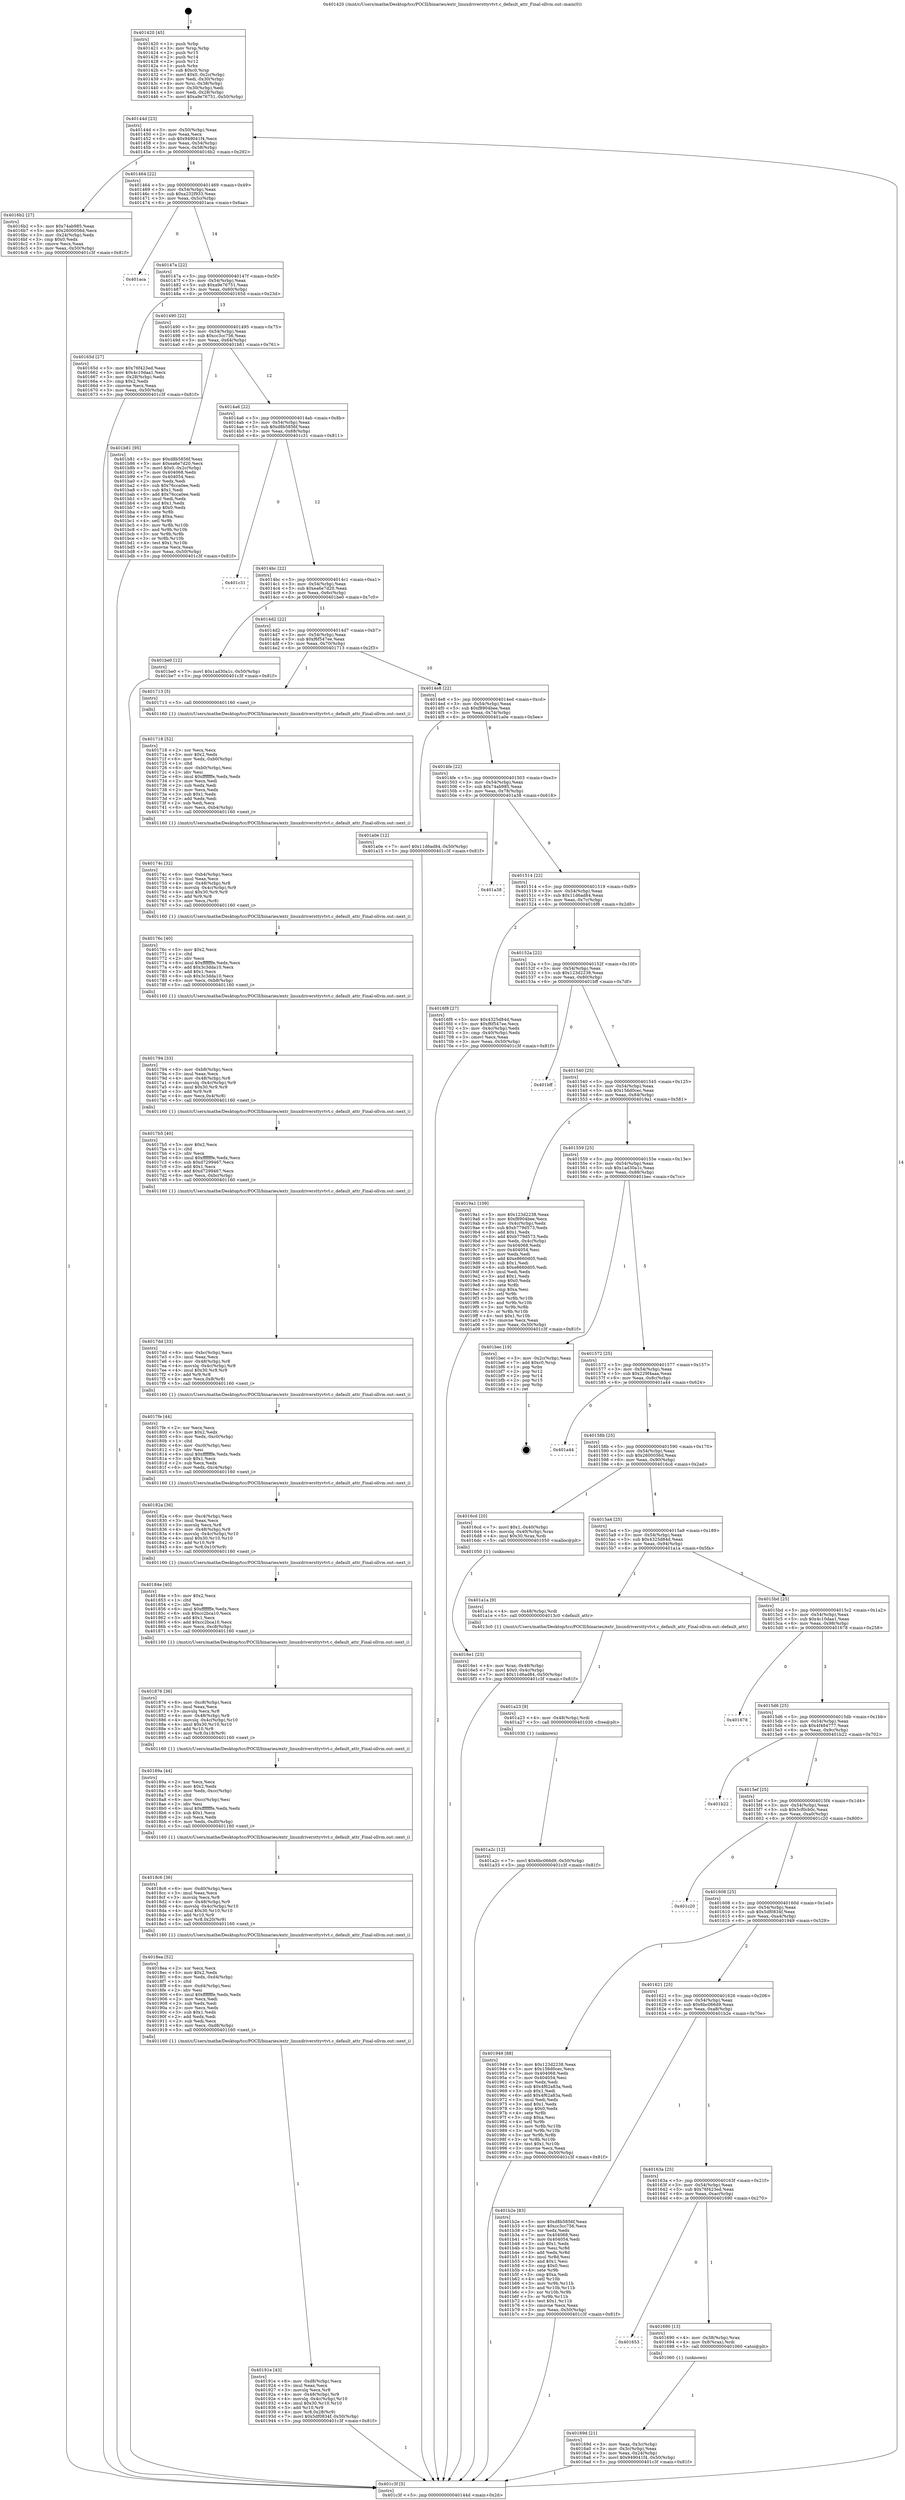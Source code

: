 digraph "0x401420" {
  label = "0x401420 (/mnt/c/Users/mathe/Desktop/tcc/POCII/binaries/extr_linuxdriversttyvtvt.c_default_attr_Final-ollvm.out::main(0))"
  labelloc = "t"
  node[shape=record]

  Entry [label="",width=0.3,height=0.3,shape=circle,fillcolor=black,style=filled]
  "0x40144d" [label="{
     0x40144d [23]\l
     | [instrs]\l
     &nbsp;&nbsp;0x40144d \<+3\>: mov -0x50(%rbp),%eax\l
     &nbsp;&nbsp;0x401450 \<+2\>: mov %eax,%ecx\l
     &nbsp;&nbsp;0x401452 \<+6\>: sub $0x949041f4,%ecx\l
     &nbsp;&nbsp;0x401458 \<+3\>: mov %eax,-0x54(%rbp)\l
     &nbsp;&nbsp;0x40145b \<+3\>: mov %ecx,-0x58(%rbp)\l
     &nbsp;&nbsp;0x40145e \<+6\>: je 00000000004016b2 \<main+0x292\>\l
  }"]
  "0x4016b2" [label="{
     0x4016b2 [27]\l
     | [instrs]\l
     &nbsp;&nbsp;0x4016b2 \<+5\>: mov $0x74ab985,%eax\l
     &nbsp;&nbsp;0x4016b7 \<+5\>: mov $0x2600056d,%ecx\l
     &nbsp;&nbsp;0x4016bc \<+3\>: mov -0x24(%rbp),%edx\l
     &nbsp;&nbsp;0x4016bf \<+3\>: cmp $0x0,%edx\l
     &nbsp;&nbsp;0x4016c2 \<+3\>: cmove %ecx,%eax\l
     &nbsp;&nbsp;0x4016c5 \<+3\>: mov %eax,-0x50(%rbp)\l
     &nbsp;&nbsp;0x4016c8 \<+5\>: jmp 0000000000401c3f \<main+0x81f\>\l
  }"]
  "0x401464" [label="{
     0x401464 [22]\l
     | [instrs]\l
     &nbsp;&nbsp;0x401464 \<+5\>: jmp 0000000000401469 \<main+0x49\>\l
     &nbsp;&nbsp;0x401469 \<+3\>: mov -0x54(%rbp),%eax\l
     &nbsp;&nbsp;0x40146c \<+5\>: sub $0xa232f933,%eax\l
     &nbsp;&nbsp;0x401471 \<+3\>: mov %eax,-0x5c(%rbp)\l
     &nbsp;&nbsp;0x401474 \<+6\>: je 0000000000401aca \<main+0x6aa\>\l
  }"]
  Exit [label="",width=0.3,height=0.3,shape=circle,fillcolor=black,style=filled,peripheries=2]
  "0x401aca" [label="{
     0x401aca\l
  }", style=dashed]
  "0x40147a" [label="{
     0x40147a [22]\l
     | [instrs]\l
     &nbsp;&nbsp;0x40147a \<+5\>: jmp 000000000040147f \<main+0x5f\>\l
     &nbsp;&nbsp;0x40147f \<+3\>: mov -0x54(%rbp),%eax\l
     &nbsp;&nbsp;0x401482 \<+5\>: sub $0xa9e76751,%eax\l
     &nbsp;&nbsp;0x401487 \<+3\>: mov %eax,-0x60(%rbp)\l
     &nbsp;&nbsp;0x40148a \<+6\>: je 000000000040165d \<main+0x23d\>\l
  }"]
  "0x401a2c" [label="{
     0x401a2c [12]\l
     | [instrs]\l
     &nbsp;&nbsp;0x401a2c \<+7\>: movl $0x6bc066d9,-0x50(%rbp)\l
     &nbsp;&nbsp;0x401a33 \<+5\>: jmp 0000000000401c3f \<main+0x81f\>\l
  }"]
  "0x40165d" [label="{
     0x40165d [27]\l
     | [instrs]\l
     &nbsp;&nbsp;0x40165d \<+5\>: mov $0x76f423ed,%eax\l
     &nbsp;&nbsp;0x401662 \<+5\>: mov $0x4c10daa1,%ecx\l
     &nbsp;&nbsp;0x401667 \<+3\>: mov -0x28(%rbp),%edx\l
     &nbsp;&nbsp;0x40166a \<+3\>: cmp $0x2,%edx\l
     &nbsp;&nbsp;0x40166d \<+3\>: cmovne %ecx,%eax\l
     &nbsp;&nbsp;0x401670 \<+3\>: mov %eax,-0x50(%rbp)\l
     &nbsp;&nbsp;0x401673 \<+5\>: jmp 0000000000401c3f \<main+0x81f\>\l
  }"]
  "0x401490" [label="{
     0x401490 [22]\l
     | [instrs]\l
     &nbsp;&nbsp;0x401490 \<+5\>: jmp 0000000000401495 \<main+0x75\>\l
     &nbsp;&nbsp;0x401495 \<+3\>: mov -0x54(%rbp),%eax\l
     &nbsp;&nbsp;0x401498 \<+5\>: sub $0xcc3cc756,%eax\l
     &nbsp;&nbsp;0x40149d \<+3\>: mov %eax,-0x64(%rbp)\l
     &nbsp;&nbsp;0x4014a0 \<+6\>: je 0000000000401b81 \<main+0x761\>\l
  }"]
  "0x401c3f" [label="{
     0x401c3f [5]\l
     | [instrs]\l
     &nbsp;&nbsp;0x401c3f \<+5\>: jmp 000000000040144d \<main+0x2d\>\l
  }"]
  "0x401420" [label="{
     0x401420 [45]\l
     | [instrs]\l
     &nbsp;&nbsp;0x401420 \<+1\>: push %rbp\l
     &nbsp;&nbsp;0x401421 \<+3\>: mov %rsp,%rbp\l
     &nbsp;&nbsp;0x401424 \<+2\>: push %r15\l
     &nbsp;&nbsp;0x401426 \<+2\>: push %r14\l
     &nbsp;&nbsp;0x401428 \<+2\>: push %r12\l
     &nbsp;&nbsp;0x40142a \<+1\>: push %rbx\l
     &nbsp;&nbsp;0x40142b \<+7\>: sub $0xc0,%rsp\l
     &nbsp;&nbsp;0x401432 \<+7\>: movl $0x0,-0x2c(%rbp)\l
     &nbsp;&nbsp;0x401439 \<+3\>: mov %edi,-0x30(%rbp)\l
     &nbsp;&nbsp;0x40143c \<+4\>: mov %rsi,-0x38(%rbp)\l
     &nbsp;&nbsp;0x401440 \<+3\>: mov -0x30(%rbp),%edi\l
     &nbsp;&nbsp;0x401443 \<+3\>: mov %edi,-0x28(%rbp)\l
     &nbsp;&nbsp;0x401446 \<+7\>: movl $0xa9e76751,-0x50(%rbp)\l
  }"]
  "0x401a23" [label="{
     0x401a23 [9]\l
     | [instrs]\l
     &nbsp;&nbsp;0x401a23 \<+4\>: mov -0x48(%rbp),%rdi\l
     &nbsp;&nbsp;0x401a27 \<+5\>: call 0000000000401030 \<free@plt\>\l
     | [calls]\l
     &nbsp;&nbsp;0x401030 \{1\} (unknown)\l
  }"]
  "0x401b81" [label="{
     0x401b81 [95]\l
     | [instrs]\l
     &nbsp;&nbsp;0x401b81 \<+5\>: mov $0xd8b5856f,%eax\l
     &nbsp;&nbsp;0x401b86 \<+5\>: mov $0xea6e7d20,%ecx\l
     &nbsp;&nbsp;0x401b8b \<+7\>: movl $0x0,-0x2c(%rbp)\l
     &nbsp;&nbsp;0x401b92 \<+7\>: mov 0x404068,%edx\l
     &nbsp;&nbsp;0x401b99 \<+7\>: mov 0x404054,%esi\l
     &nbsp;&nbsp;0x401ba0 \<+2\>: mov %edx,%edi\l
     &nbsp;&nbsp;0x401ba2 \<+6\>: sub $0x76cca0ee,%edi\l
     &nbsp;&nbsp;0x401ba8 \<+3\>: sub $0x1,%edi\l
     &nbsp;&nbsp;0x401bab \<+6\>: add $0x76cca0ee,%edi\l
     &nbsp;&nbsp;0x401bb1 \<+3\>: imul %edi,%edx\l
     &nbsp;&nbsp;0x401bb4 \<+3\>: and $0x1,%edx\l
     &nbsp;&nbsp;0x401bb7 \<+3\>: cmp $0x0,%edx\l
     &nbsp;&nbsp;0x401bba \<+4\>: sete %r8b\l
     &nbsp;&nbsp;0x401bbe \<+3\>: cmp $0xa,%esi\l
     &nbsp;&nbsp;0x401bc1 \<+4\>: setl %r9b\l
     &nbsp;&nbsp;0x401bc5 \<+3\>: mov %r8b,%r10b\l
     &nbsp;&nbsp;0x401bc8 \<+3\>: and %r9b,%r10b\l
     &nbsp;&nbsp;0x401bcb \<+3\>: xor %r9b,%r8b\l
     &nbsp;&nbsp;0x401bce \<+3\>: or %r8b,%r10b\l
     &nbsp;&nbsp;0x401bd1 \<+4\>: test $0x1,%r10b\l
     &nbsp;&nbsp;0x401bd5 \<+3\>: cmovne %ecx,%eax\l
     &nbsp;&nbsp;0x401bd8 \<+3\>: mov %eax,-0x50(%rbp)\l
     &nbsp;&nbsp;0x401bdb \<+5\>: jmp 0000000000401c3f \<main+0x81f\>\l
  }"]
  "0x4014a6" [label="{
     0x4014a6 [22]\l
     | [instrs]\l
     &nbsp;&nbsp;0x4014a6 \<+5\>: jmp 00000000004014ab \<main+0x8b\>\l
     &nbsp;&nbsp;0x4014ab \<+3\>: mov -0x54(%rbp),%eax\l
     &nbsp;&nbsp;0x4014ae \<+5\>: sub $0xd8b5856f,%eax\l
     &nbsp;&nbsp;0x4014b3 \<+3\>: mov %eax,-0x68(%rbp)\l
     &nbsp;&nbsp;0x4014b6 \<+6\>: je 0000000000401c31 \<main+0x811\>\l
  }"]
  "0x40191e" [label="{
     0x40191e [43]\l
     | [instrs]\l
     &nbsp;&nbsp;0x40191e \<+6\>: mov -0xd8(%rbp),%ecx\l
     &nbsp;&nbsp;0x401924 \<+3\>: imul %eax,%ecx\l
     &nbsp;&nbsp;0x401927 \<+3\>: movslq %ecx,%r8\l
     &nbsp;&nbsp;0x40192a \<+4\>: mov -0x48(%rbp),%r9\l
     &nbsp;&nbsp;0x40192e \<+4\>: movslq -0x4c(%rbp),%r10\l
     &nbsp;&nbsp;0x401932 \<+4\>: imul $0x30,%r10,%r10\l
     &nbsp;&nbsp;0x401936 \<+3\>: add %r10,%r9\l
     &nbsp;&nbsp;0x401939 \<+4\>: mov %r8,0x28(%r9)\l
     &nbsp;&nbsp;0x40193d \<+7\>: movl $0x5df0834f,-0x50(%rbp)\l
     &nbsp;&nbsp;0x401944 \<+5\>: jmp 0000000000401c3f \<main+0x81f\>\l
  }"]
  "0x401c31" [label="{
     0x401c31\l
  }", style=dashed]
  "0x4014bc" [label="{
     0x4014bc [22]\l
     | [instrs]\l
     &nbsp;&nbsp;0x4014bc \<+5\>: jmp 00000000004014c1 \<main+0xa1\>\l
     &nbsp;&nbsp;0x4014c1 \<+3\>: mov -0x54(%rbp),%eax\l
     &nbsp;&nbsp;0x4014c4 \<+5\>: sub $0xea6e7d20,%eax\l
     &nbsp;&nbsp;0x4014c9 \<+3\>: mov %eax,-0x6c(%rbp)\l
     &nbsp;&nbsp;0x4014cc \<+6\>: je 0000000000401be0 \<main+0x7c0\>\l
  }"]
  "0x4018ea" [label="{
     0x4018ea [52]\l
     | [instrs]\l
     &nbsp;&nbsp;0x4018ea \<+2\>: xor %ecx,%ecx\l
     &nbsp;&nbsp;0x4018ec \<+5\>: mov $0x2,%edx\l
     &nbsp;&nbsp;0x4018f1 \<+6\>: mov %edx,-0xd4(%rbp)\l
     &nbsp;&nbsp;0x4018f7 \<+1\>: cltd\l
     &nbsp;&nbsp;0x4018f8 \<+6\>: mov -0xd4(%rbp),%esi\l
     &nbsp;&nbsp;0x4018fe \<+2\>: idiv %esi\l
     &nbsp;&nbsp;0x401900 \<+6\>: imul $0xfffffffe,%edx,%edx\l
     &nbsp;&nbsp;0x401906 \<+2\>: mov %ecx,%edi\l
     &nbsp;&nbsp;0x401908 \<+2\>: sub %edx,%edi\l
     &nbsp;&nbsp;0x40190a \<+2\>: mov %ecx,%edx\l
     &nbsp;&nbsp;0x40190c \<+3\>: sub $0x1,%edx\l
     &nbsp;&nbsp;0x40190f \<+2\>: add %edx,%edi\l
     &nbsp;&nbsp;0x401911 \<+2\>: sub %edi,%ecx\l
     &nbsp;&nbsp;0x401913 \<+6\>: mov %ecx,-0xd8(%rbp)\l
     &nbsp;&nbsp;0x401919 \<+5\>: call 0000000000401160 \<next_i\>\l
     | [calls]\l
     &nbsp;&nbsp;0x401160 \{1\} (/mnt/c/Users/mathe/Desktop/tcc/POCII/binaries/extr_linuxdriversttyvtvt.c_default_attr_Final-ollvm.out::next_i)\l
  }"]
  "0x401be0" [label="{
     0x401be0 [12]\l
     | [instrs]\l
     &nbsp;&nbsp;0x401be0 \<+7\>: movl $0x1ad30a1c,-0x50(%rbp)\l
     &nbsp;&nbsp;0x401be7 \<+5\>: jmp 0000000000401c3f \<main+0x81f\>\l
  }"]
  "0x4014d2" [label="{
     0x4014d2 [22]\l
     | [instrs]\l
     &nbsp;&nbsp;0x4014d2 \<+5\>: jmp 00000000004014d7 \<main+0xb7\>\l
     &nbsp;&nbsp;0x4014d7 \<+3\>: mov -0x54(%rbp),%eax\l
     &nbsp;&nbsp;0x4014da \<+5\>: sub $0xf6f547ee,%eax\l
     &nbsp;&nbsp;0x4014df \<+3\>: mov %eax,-0x70(%rbp)\l
     &nbsp;&nbsp;0x4014e2 \<+6\>: je 0000000000401713 \<main+0x2f3\>\l
  }"]
  "0x4018c6" [label="{
     0x4018c6 [36]\l
     | [instrs]\l
     &nbsp;&nbsp;0x4018c6 \<+6\>: mov -0xd0(%rbp),%ecx\l
     &nbsp;&nbsp;0x4018cc \<+3\>: imul %eax,%ecx\l
     &nbsp;&nbsp;0x4018cf \<+3\>: movslq %ecx,%r8\l
     &nbsp;&nbsp;0x4018d2 \<+4\>: mov -0x48(%rbp),%r9\l
     &nbsp;&nbsp;0x4018d6 \<+4\>: movslq -0x4c(%rbp),%r10\l
     &nbsp;&nbsp;0x4018da \<+4\>: imul $0x30,%r10,%r10\l
     &nbsp;&nbsp;0x4018de \<+3\>: add %r10,%r9\l
     &nbsp;&nbsp;0x4018e1 \<+4\>: mov %r8,0x20(%r9)\l
     &nbsp;&nbsp;0x4018e5 \<+5\>: call 0000000000401160 \<next_i\>\l
     | [calls]\l
     &nbsp;&nbsp;0x401160 \{1\} (/mnt/c/Users/mathe/Desktop/tcc/POCII/binaries/extr_linuxdriversttyvtvt.c_default_attr_Final-ollvm.out::next_i)\l
  }"]
  "0x401713" [label="{
     0x401713 [5]\l
     | [instrs]\l
     &nbsp;&nbsp;0x401713 \<+5\>: call 0000000000401160 \<next_i\>\l
     | [calls]\l
     &nbsp;&nbsp;0x401160 \{1\} (/mnt/c/Users/mathe/Desktop/tcc/POCII/binaries/extr_linuxdriversttyvtvt.c_default_attr_Final-ollvm.out::next_i)\l
  }"]
  "0x4014e8" [label="{
     0x4014e8 [22]\l
     | [instrs]\l
     &nbsp;&nbsp;0x4014e8 \<+5\>: jmp 00000000004014ed \<main+0xcd\>\l
     &nbsp;&nbsp;0x4014ed \<+3\>: mov -0x54(%rbp),%eax\l
     &nbsp;&nbsp;0x4014f0 \<+5\>: sub $0xf8904bee,%eax\l
     &nbsp;&nbsp;0x4014f5 \<+3\>: mov %eax,-0x74(%rbp)\l
     &nbsp;&nbsp;0x4014f8 \<+6\>: je 0000000000401a0e \<main+0x5ee\>\l
  }"]
  "0x40189a" [label="{
     0x40189a [44]\l
     | [instrs]\l
     &nbsp;&nbsp;0x40189a \<+2\>: xor %ecx,%ecx\l
     &nbsp;&nbsp;0x40189c \<+5\>: mov $0x2,%edx\l
     &nbsp;&nbsp;0x4018a1 \<+6\>: mov %edx,-0xcc(%rbp)\l
     &nbsp;&nbsp;0x4018a7 \<+1\>: cltd\l
     &nbsp;&nbsp;0x4018a8 \<+6\>: mov -0xcc(%rbp),%esi\l
     &nbsp;&nbsp;0x4018ae \<+2\>: idiv %esi\l
     &nbsp;&nbsp;0x4018b0 \<+6\>: imul $0xfffffffe,%edx,%edx\l
     &nbsp;&nbsp;0x4018b6 \<+3\>: sub $0x1,%ecx\l
     &nbsp;&nbsp;0x4018b9 \<+2\>: sub %ecx,%edx\l
     &nbsp;&nbsp;0x4018bb \<+6\>: mov %edx,-0xd0(%rbp)\l
     &nbsp;&nbsp;0x4018c1 \<+5\>: call 0000000000401160 \<next_i\>\l
     | [calls]\l
     &nbsp;&nbsp;0x401160 \{1\} (/mnt/c/Users/mathe/Desktop/tcc/POCII/binaries/extr_linuxdriversttyvtvt.c_default_attr_Final-ollvm.out::next_i)\l
  }"]
  "0x401a0e" [label="{
     0x401a0e [12]\l
     | [instrs]\l
     &nbsp;&nbsp;0x401a0e \<+7\>: movl $0x11d6ad84,-0x50(%rbp)\l
     &nbsp;&nbsp;0x401a15 \<+5\>: jmp 0000000000401c3f \<main+0x81f\>\l
  }"]
  "0x4014fe" [label="{
     0x4014fe [22]\l
     | [instrs]\l
     &nbsp;&nbsp;0x4014fe \<+5\>: jmp 0000000000401503 \<main+0xe3\>\l
     &nbsp;&nbsp;0x401503 \<+3\>: mov -0x54(%rbp),%eax\l
     &nbsp;&nbsp;0x401506 \<+5\>: sub $0x74ab985,%eax\l
     &nbsp;&nbsp;0x40150b \<+3\>: mov %eax,-0x78(%rbp)\l
     &nbsp;&nbsp;0x40150e \<+6\>: je 0000000000401a38 \<main+0x618\>\l
  }"]
  "0x401876" [label="{
     0x401876 [36]\l
     | [instrs]\l
     &nbsp;&nbsp;0x401876 \<+6\>: mov -0xc8(%rbp),%ecx\l
     &nbsp;&nbsp;0x40187c \<+3\>: imul %eax,%ecx\l
     &nbsp;&nbsp;0x40187f \<+3\>: movslq %ecx,%r8\l
     &nbsp;&nbsp;0x401882 \<+4\>: mov -0x48(%rbp),%r9\l
     &nbsp;&nbsp;0x401886 \<+4\>: movslq -0x4c(%rbp),%r10\l
     &nbsp;&nbsp;0x40188a \<+4\>: imul $0x30,%r10,%r10\l
     &nbsp;&nbsp;0x40188e \<+3\>: add %r10,%r9\l
     &nbsp;&nbsp;0x401891 \<+4\>: mov %r8,0x18(%r9)\l
     &nbsp;&nbsp;0x401895 \<+5\>: call 0000000000401160 \<next_i\>\l
     | [calls]\l
     &nbsp;&nbsp;0x401160 \{1\} (/mnt/c/Users/mathe/Desktop/tcc/POCII/binaries/extr_linuxdriversttyvtvt.c_default_attr_Final-ollvm.out::next_i)\l
  }"]
  "0x401a38" [label="{
     0x401a38\l
  }", style=dashed]
  "0x401514" [label="{
     0x401514 [22]\l
     | [instrs]\l
     &nbsp;&nbsp;0x401514 \<+5\>: jmp 0000000000401519 \<main+0xf9\>\l
     &nbsp;&nbsp;0x401519 \<+3\>: mov -0x54(%rbp),%eax\l
     &nbsp;&nbsp;0x40151c \<+5\>: sub $0x11d6ad84,%eax\l
     &nbsp;&nbsp;0x401521 \<+3\>: mov %eax,-0x7c(%rbp)\l
     &nbsp;&nbsp;0x401524 \<+6\>: je 00000000004016f8 \<main+0x2d8\>\l
  }"]
  "0x40184e" [label="{
     0x40184e [40]\l
     | [instrs]\l
     &nbsp;&nbsp;0x40184e \<+5\>: mov $0x2,%ecx\l
     &nbsp;&nbsp;0x401853 \<+1\>: cltd\l
     &nbsp;&nbsp;0x401854 \<+2\>: idiv %ecx\l
     &nbsp;&nbsp;0x401856 \<+6\>: imul $0xfffffffe,%edx,%ecx\l
     &nbsp;&nbsp;0x40185c \<+6\>: sub $0xcc2bca10,%ecx\l
     &nbsp;&nbsp;0x401862 \<+3\>: add $0x1,%ecx\l
     &nbsp;&nbsp;0x401865 \<+6\>: add $0xcc2bca10,%ecx\l
     &nbsp;&nbsp;0x40186b \<+6\>: mov %ecx,-0xc8(%rbp)\l
     &nbsp;&nbsp;0x401871 \<+5\>: call 0000000000401160 \<next_i\>\l
     | [calls]\l
     &nbsp;&nbsp;0x401160 \{1\} (/mnt/c/Users/mathe/Desktop/tcc/POCII/binaries/extr_linuxdriversttyvtvt.c_default_attr_Final-ollvm.out::next_i)\l
  }"]
  "0x4016f8" [label="{
     0x4016f8 [27]\l
     | [instrs]\l
     &nbsp;&nbsp;0x4016f8 \<+5\>: mov $0x4325d84d,%eax\l
     &nbsp;&nbsp;0x4016fd \<+5\>: mov $0xf6f547ee,%ecx\l
     &nbsp;&nbsp;0x401702 \<+3\>: mov -0x4c(%rbp),%edx\l
     &nbsp;&nbsp;0x401705 \<+3\>: cmp -0x40(%rbp),%edx\l
     &nbsp;&nbsp;0x401708 \<+3\>: cmovl %ecx,%eax\l
     &nbsp;&nbsp;0x40170b \<+3\>: mov %eax,-0x50(%rbp)\l
     &nbsp;&nbsp;0x40170e \<+5\>: jmp 0000000000401c3f \<main+0x81f\>\l
  }"]
  "0x40152a" [label="{
     0x40152a [22]\l
     | [instrs]\l
     &nbsp;&nbsp;0x40152a \<+5\>: jmp 000000000040152f \<main+0x10f\>\l
     &nbsp;&nbsp;0x40152f \<+3\>: mov -0x54(%rbp),%eax\l
     &nbsp;&nbsp;0x401532 \<+5\>: sub $0x123d2238,%eax\l
     &nbsp;&nbsp;0x401537 \<+3\>: mov %eax,-0x80(%rbp)\l
     &nbsp;&nbsp;0x40153a \<+6\>: je 0000000000401bff \<main+0x7df\>\l
  }"]
  "0x40182a" [label="{
     0x40182a [36]\l
     | [instrs]\l
     &nbsp;&nbsp;0x40182a \<+6\>: mov -0xc4(%rbp),%ecx\l
     &nbsp;&nbsp;0x401830 \<+3\>: imul %eax,%ecx\l
     &nbsp;&nbsp;0x401833 \<+3\>: movslq %ecx,%r8\l
     &nbsp;&nbsp;0x401836 \<+4\>: mov -0x48(%rbp),%r9\l
     &nbsp;&nbsp;0x40183a \<+4\>: movslq -0x4c(%rbp),%r10\l
     &nbsp;&nbsp;0x40183e \<+4\>: imul $0x30,%r10,%r10\l
     &nbsp;&nbsp;0x401842 \<+3\>: add %r10,%r9\l
     &nbsp;&nbsp;0x401845 \<+4\>: mov %r8,0x10(%r9)\l
     &nbsp;&nbsp;0x401849 \<+5\>: call 0000000000401160 \<next_i\>\l
     | [calls]\l
     &nbsp;&nbsp;0x401160 \{1\} (/mnt/c/Users/mathe/Desktop/tcc/POCII/binaries/extr_linuxdriversttyvtvt.c_default_attr_Final-ollvm.out::next_i)\l
  }"]
  "0x401bff" [label="{
     0x401bff\l
  }", style=dashed]
  "0x401540" [label="{
     0x401540 [25]\l
     | [instrs]\l
     &nbsp;&nbsp;0x401540 \<+5\>: jmp 0000000000401545 \<main+0x125\>\l
     &nbsp;&nbsp;0x401545 \<+3\>: mov -0x54(%rbp),%eax\l
     &nbsp;&nbsp;0x401548 \<+5\>: sub $0x156d0cec,%eax\l
     &nbsp;&nbsp;0x40154d \<+6\>: mov %eax,-0x84(%rbp)\l
     &nbsp;&nbsp;0x401553 \<+6\>: je 00000000004019a1 \<main+0x581\>\l
  }"]
  "0x4017fe" [label="{
     0x4017fe [44]\l
     | [instrs]\l
     &nbsp;&nbsp;0x4017fe \<+2\>: xor %ecx,%ecx\l
     &nbsp;&nbsp;0x401800 \<+5\>: mov $0x2,%edx\l
     &nbsp;&nbsp;0x401805 \<+6\>: mov %edx,-0xc0(%rbp)\l
     &nbsp;&nbsp;0x40180b \<+1\>: cltd\l
     &nbsp;&nbsp;0x40180c \<+6\>: mov -0xc0(%rbp),%esi\l
     &nbsp;&nbsp;0x401812 \<+2\>: idiv %esi\l
     &nbsp;&nbsp;0x401814 \<+6\>: imul $0xfffffffe,%edx,%edx\l
     &nbsp;&nbsp;0x40181a \<+3\>: sub $0x1,%ecx\l
     &nbsp;&nbsp;0x40181d \<+2\>: sub %ecx,%edx\l
     &nbsp;&nbsp;0x40181f \<+6\>: mov %edx,-0xc4(%rbp)\l
     &nbsp;&nbsp;0x401825 \<+5\>: call 0000000000401160 \<next_i\>\l
     | [calls]\l
     &nbsp;&nbsp;0x401160 \{1\} (/mnt/c/Users/mathe/Desktop/tcc/POCII/binaries/extr_linuxdriversttyvtvt.c_default_attr_Final-ollvm.out::next_i)\l
  }"]
  "0x4019a1" [label="{
     0x4019a1 [109]\l
     | [instrs]\l
     &nbsp;&nbsp;0x4019a1 \<+5\>: mov $0x123d2238,%eax\l
     &nbsp;&nbsp;0x4019a6 \<+5\>: mov $0xf8904bee,%ecx\l
     &nbsp;&nbsp;0x4019ab \<+3\>: mov -0x4c(%rbp),%edx\l
     &nbsp;&nbsp;0x4019ae \<+6\>: sub $0xb779d573,%edx\l
     &nbsp;&nbsp;0x4019b4 \<+3\>: add $0x1,%edx\l
     &nbsp;&nbsp;0x4019b7 \<+6\>: add $0xb779d573,%edx\l
     &nbsp;&nbsp;0x4019bd \<+3\>: mov %edx,-0x4c(%rbp)\l
     &nbsp;&nbsp;0x4019c0 \<+7\>: mov 0x404068,%edx\l
     &nbsp;&nbsp;0x4019c7 \<+7\>: mov 0x404054,%esi\l
     &nbsp;&nbsp;0x4019ce \<+2\>: mov %edx,%edi\l
     &nbsp;&nbsp;0x4019d0 \<+6\>: add $0xe8660d05,%edi\l
     &nbsp;&nbsp;0x4019d6 \<+3\>: sub $0x1,%edi\l
     &nbsp;&nbsp;0x4019d9 \<+6\>: sub $0xe8660d05,%edi\l
     &nbsp;&nbsp;0x4019df \<+3\>: imul %edi,%edx\l
     &nbsp;&nbsp;0x4019e2 \<+3\>: and $0x1,%edx\l
     &nbsp;&nbsp;0x4019e5 \<+3\>: cmp $0x0,%edx\l
     &nbsp;&nbsp;0x4019e8 \<+4\>: sete %r8b\l
     &nbsp;&nbsp;0x4019ec \<+3\>: cmp $0xa,%esi\l
     &nbsp;&nbsp;0x4019ef \<+4\>: setl %r9b\l
     &nbsp;&nbsp;0x4019f3 \<+3\>: mov %r8b,%r10b\l
     &nbsp;&nbsp;0x4019f6 \<+3\>: and %r9b,%r10b\l
     &nbsp;&nbsp;0x4019f9 \<+3\>: xor %r9b,%r8b\l
     &nbsp;&nbsp;0x4019fc \<+3\>: or %r8b,%r10b\l
     &nbsp;&nbsp;0x4019ff \<+4\>: test $0x1,%r10b\l
     &nbsp;&nbsp;0x401a03 \<+3\>: cmovne %ecx,%eax\l
     &nbsp;&nbsp;0x401a06 \<+3\>: mov %eax,-0x50(%rbp)\l
     &nbsp;&nbsp;0x401a09 \<+5\>: jmp 0000000000401c3f \<main+0x81f\>\l
  }"]
  "0x401559" [label="{
     0x401559 [25]\l
     | [instrs]\l
     &nbsp;&nbsp;0x401559 \<+5\>: jmp 000000000040155e \<main+0x13e\>\l
     &nbsp;&nbsp;0x40155e \<+3\>: mov -0x54(%rbp),%eax\l
     &nbsp;&nbsp;0x401561 \<+5\>: sub $0x1ad30a1c,%eax\l
     &nbsp;&nbsp;0x401566 \<+6\>: mov %eax,-0x88(%rbp)\l
     &nbsp;&nbsp;0x40156c \<+6\>: je 0000000000401bec \<main+0x7cc\>\l
  }"]
  "0x4017dd" [label="{
     0x4017dd [33]\l
     | [instrs]\l
     &nbsp;&nbsp;0x4017dd \<+6\>: mov -0xbc(%rbp),%ecx\l
     &nbsp;&nbsp;0x4017e3 \<+3\>: imul %eax,%ecx\l
     &nbsp;&nbsp;0x4017e6 \<+4\>: mov -0x48(%rbp),%r8\l
     &nbsp;&nbsp;0x4017ea \<+4\>: movslq -0x4c(%rbp),%r9\l
     &nbsp;&nbsp;0x4017ee \<+4\>: imul $0x30,%r9,%r9\l
     &nbsp;&nbsp;0x4017f2 \<+3\>: add %r9,%r8\l
     &nbsp;&nbsp;0x4017f5 \<+4\>: mov %ecx,0x8(%r8)\l
     &nbsp;&nbsp;0x4017f9 \<+5\>: call 0000000000401160 \<next_i\>\l
     | [calls]\l
     &nbsp;&nbsp;0x401160 \{1\} (/mnt/c/Users/mathe/Desktop/tcc/POCII/binaries/extr_linuxdriversttyvtvt.c_default_attr_Final-ollvm.out::next_i)\l
  }"]
  "0x401bec" [label="{
     0x401bec [19]\l
     | [instrs]\l
     &nbsp;&nbsp;0x401bec \<+3\>: mov -0x2c(%rbp),%eax\l
     &nbsp;&nbsp;0x401bef \<+7\>: add $0xc0,%rsp\l
     &nbsp;&nbsp;0x401bf6 \<+1\>: pop %rbx\l
     &nbsp;&nbsp;0x401bf7 \<+2\>: pop %r12\l
     &nbsp;&nbsp;0x401bf9 \<+2\>: pop %r14\l
     &nbsp;&nbsp;0x401bfb \<+2\>: pop %r15\l
     &nbsp;&nbsp;0x401bfd \<+1\>: pop %rbp\l
     &nbsp;&nbsp;0x401bfe \<+1\>: ret\l
  }"]
  "0x401572" [label="{
     0x401572 [25]\l
     | [instrs]\l
     &nbsp;&nbsp;0x401572 \<+5\>: jmp 0000000000401577 \<main+0x157\>\l
     &nbsp;&nbsp;0x401577 \<+3\>: mov -0x54(%rbp),%eax\l
     &nbsp;&nbsp;0x40157a \<+5\>: sub $0x229f4aaa,%eax\l
     &nbsp;&nbsp;0x40157f \<+6\>: mov %eax,-0x8c(%rbp)\l
     &nbsp;&nbsp;0x401585 \<+6\>: je 0000000000401a44 \<main+0x624\>\l
  }"]
  "0x4017b5" [label="{
     0x4017b5 [40]\l
     | [instrs]\l
     &nbsp;&nbsp;0x4017b5 \<+5\>: mov $0x2,%ecx\l
     &nbsp;&nbsp;0x4017ba \<+1\>: cltd\l
     &nbsp;&nbsp;0x4017bb \<+2\>: idiv %ecx\l
     &nbsp;&nbsp;0x4017bd \<+6\>: imul $0xfffffffe,%edx,%ecx\l
     &nbsp;&nbsp;0x4017c3 \<+6\>: sub $0xd7299467,%ecx\l
     &nbsp;&nbsp;0x4017c9 \<+3\>: add $0x1,%ecx\l
     &nbsp;&nbsp;0x4017cc \<+6\>: add $0xd7299467,%ecx\l
     &nbsp;&nbsp;0x4017d2 \<+6\>: mov %ecx,-0xbc(%rbp)\l
     &nbsp;&nbsp;0x4017d8 \<+5\>: call 0000000000401160 \<next_i\>\l
     | [calls]\l
     &nbsp;&nbsp;0x401160 \{1\} (/mnt/c/Users/mathe/Desktop/tcc/POCII/binaries/extr_linuxdriversttyvtvt.c_default_attr_Final-ollvm.out::next_i)\l
  }"]
  "0x401a44" [label="{
     0x401a44\l
  }", style=dashed]
  "0x40158b" [label="{
     0x40158b [25]\l
     | [instrs]\l
     &nbsp;&nbsp;0x40158b \<+5\>: jmp 0000000000401590 \<main+0x170\>\l
     &nbsp;&nbsp;0x401590 \<+3\>: mov -0x54(%rbp),%eax\l
     &nbsp;&nbsp;0x401593 \<+5\>: sub $0x2600056d,%eax\l
     &nbsp;&nbsp;0x401598 \<+6\>: mov %eax,-0x90(%rbp)\l
     &nbsp;&nbsp;0x40159e \<+6\>: je 00000000004016cd \<main+0x2ad\>\l
  }"]
  "0x401794" [label="{
     0x401794 [33]\l
     | [instrs]\l
     &nbsp;&nbsp;0x401794 \<+6\>: mov -0xb8(%rbp),%ecx\l
     &nbsp;&nbsp;0x40179a \<+3\>: imul %eax,%ecx\l
     &nbsp;&nbsp;0x40179d \<+4\>: mov -0x48(%rbp),%r8\l
     &nbsp;&nbsp;0x4017a1 \<+4\>: movslq -0x4c(%rbp),%r9\l
     &nbsp;&nbsp;0x4017a5 \<+4\>: imul $0x30,%r9,%r9\l
     &nbsp;&nbsp;0x4017a9 \<+3\>: add %r9,%r8\l
     &nbsp;&nbsp;0x4017ac \<+4\>: mov %ecx,0x4(%r8)\l
     &nbsp;&nbsp;0x4017b0 \<+5\>: call 0000000000401160 \<next_i\>\l
     | [calls]\l
     &nbsp;&nbsp;0x401160 \{1\} (/mnt/c/Users/mathe/Desktop/tcc/POCII/binaries/extr_linuxdriversttyvtvt.c_default_attr_Final-ollvm.out::next_i)\l
  }"]
  "0x4016cd" [label="{
     0x4016cd [20]\l
     | [instrs]\l
     &nbsp;&nbsp;0x4016cd \<+7\>: movl $0x1,-0x40(%rbp)\l
     &nbsp;&nbsp;0x4016d4 \<+4\>: movslq -0x40(%rbp),%rax\l
     &nbsp;&nbsp;0x4016d8 \<+4\>: imul $0x30,%rax,%rdi\l
     &nbsp;&nbsp;0x4016dc \<+5\>: call 0000000000401050 \<malloc@plt\>\l
     | [calls]\l
     &nbsp;&nbsp;0x401050 \{1\} (unknown)\l
  }"]
  "0x4015a4" [label="{
     0x4015a4 [25]\l
     | [instrs]\l
     &nbsp;&nbsp;0x4015a4 \<+5\>: jmp 00000000004015a9 \<main+0x189\>\l
     &nbsp;&nbsp;0x4015a9 \<+3\>: mov -0x54(%rbp),%eax\l
     &nbsp;&nbsp;0x4015ac \<+5\>: sub $0x4325d84d,%eax\l
     &nbsp;&nbsp;0x4015b1 \<+6\>: mov %eax,-0x94(%rbp)\l
     &nbsp;&nbsp;0x4015b7 \<+6\>: je 0000000000401a1a \<main+0x5fa\>\l
  }"]
  "0x40176c" [label="{
     0x40176c [40]\l
     | [instrs]\l
     &nbsp;&nbsp;0x40176c \<+5\>: mov $0x2,%ecx\l
     &nbsp;&nbsp;0x401771 \<+1\>: cltd\l
     &nbsp;&nbsp;0x401772 \<+2\>: idiv %ecx\l
     &nbsp;&nbsp;0x401774 \<+6\>: imul $0xfffffffe,%edx,%ecx\l
     &nbsp;&nbsp;0x40177a \<+6\>: add $0x3c3dda10,%ecx\l
     &nbsp;&nbsp;0x401780 \<+3\>: add $0x1,%ecx\l
     &nbsp;&nbsp;0x401783 \<+6\>: sub $0x3c3dda10,%ecx\l
     &nbsp;&nbsp;0x401789 \<+6\>: mov %ecx,-0xb8(%rbp)\l
     &nbsp;&nbsp;0x40178f \<+5\>: call 0000000000401160 \<next_i\>\l
     | [calls]\l
     &nbsp;&nbsp;0x401160 \{1\} (/mnt/c/Users/mathe/Desktop/tcc/POCII/binaries/extr_linuxdriversttyvtvt.c_default_attr_Final-ollvm.out::next_i)\l
  }"]
  "0x401a1a" [label="{
     0x401a1a [9]\l
     | [instrs]\l
     &nbsp;&nbsp;0x401a1a \<+4\>: mov -0x48(%rbp),%rdi\l
     &nbsp;&nbsp;0x401a1e \<+5\>: call 00000000004013c0 \<default_attr\>\l
     | [calls]\l
     &nbsp;&nbsp;0x4013c0 \{1\} (/mnt/c/Users/mathe/Desktop/tcc/POCII/binaries/extr_linuxdriversttyvtvt.c_default_attr_Final-ollvm.out::default_attr)\l
  }"]
  "0x4015bd" [label="{
     0x4015bd [25]\l
     | [instrs]\l
     &nbsp;&nbsp;0x4015bd \<+5\>: jmp 00000000004015c2 \<main+0x1a2\>\l
     &nbsp;&nbsp;0x4015c2 \<+3\>: mov -0x54(%rbp),%eax\l
     &nbsp;&nbsp;0x4015c5 \<+5\>: sub $0x4c10daa1,%eax\l
     &nbsp;&nbsp;0x4015ca \<+6\>: mov %eax,-0x98(%rbp)\l
     &nbsp;&nbsp;0x4015d0 \<+6\>: je 0000000000401678 \<main+0x258\>\l
  }"]
  "0x40174c" [label="{
     0x40174c [32]\l
     | [instrs]\l
     &nbsp;&nbsp;0x40174c \<+6\>: mov -0xb4(%rbp),%ecx\l
     &nbsp;&nbsp;0x401752 \<+3\>: imul %eax,%ecx\l
     &nbsp;&nbsp;0x401755 \<+4\>: mov -0x48(%rbp),%r8\l
     &nbsp;&nbsp;0x401759 \<+4\>: movslq -0x4c(%rbp),%r9\l
     &nbsp;&nbsp;0x40175d \<+4\>: imul $0x30,%r9,%r9\l
     &nbsp;&nbsp;0x401761 \<+3\>: add %r9,%r8\l
     &nbsp;&nbsp;0x401764 \<+3\>: mov %ecx,(%r8)\l
     &nbsp;&nbsp;0x401767 \<+5\>: call 0000000000401160 \<next_i\>\l
     | [calls]\l
     &nbsp;&nbsp;0x401160 \{1\} (/mnt/c/Users/mathe/Desktop/tcc/POCII/binaries/extr_linuxdriversttyvtvt.c_default_attr_Final-ollvm.out::next_i)\l
  }"]
  "0x401678" [label="{
     0x401678\l
  }", style=dashed]
  "0x4015d6" [label="{
     0x4015d6 [25]\l
     | [instrs]\l
     &nbsp;&nbsp;0x4015d6 \<+5\>: jmp 00000000004015db \<main+0x1bb\>\l
     &nbsp;&nbsp;0x4015db \<+3\>: mov -0x54(%rbp),%eax\l
     &nbsp;&nbsp;0x4015de \<+5\>: sub $0x4f484777,%eax\l
     &nbsp;&nbsp;0x4015e3 \<+6\>: mov %eax,-0x9c(%rbp)\l
     &nbsp;&nbsp;0x4015e9 \<+6\>: je 0000000000401b22 \<main+0x702\>\l
  }"]
  "0x401718" [label="{
     0x401718 [52]\l
     | [instrs]\l
     &nbsp;&nbsp;0x401718 \<+2\>: xor %ecx,%ecx\l
     &nbsp;&nbsp;0x40171a \<+5\>: mov $0x2,%edx\l
     &nbsp;&nbsp;0x40171f \<+6\>: mov %edx,-0xb0(%rbp)\l
     &nbsp;&nbsp;0x401725 \<+1\>: cltd\l
     &nbsp;&nbsp;0x401726 \<+6\>: mov -0xb0(%rbp),%esi\l
     &nbsp;&nbsp;0x40172c \<+2\>: idiv %esi\l
     &nbsp;&nbsp;0x40172e \<+6\>: imul $0xfffffffe,%edx,%edx\l
     &nbsp;&nbsp;0x401734 \<+2\>: mov %ecx,%edi\l
     &nbsp;&nbsp;0x401736 \<+2\>: sub %edx,%edi\l
     &nbsp;&nbsp;0x401738 \<+2\>: mov %ecx,%edx\l
     &nbsp;&nbsp;0x40173a \<+3\>: sub $0x1,%edx\l
     &nbsp;&nbsp;0x40173d \<+2\>: add %edx,%edi\l
     &nbsp;&nbsp;0x40173f \<+2\>: sub %edi,%ecx\l
     &nbsp;&nbsp;0x401741 \<+6\>: mov %ecx,-0xb4(%rbp)\l
     &nbsp;&nbsp;0x401747 \<+5\>: call 0000000000401160 \<next_i\>\l
     | [calls]\l
     &nbsp;&nbsp;0x401160 \{1\} (/mnt/c/Users/mathe/Desktop/tcc/POCII/binaries/extr_linuxdriversttyvtvt.c_default_attr_Final-ollvm.out::next_i)\l
  }"]
  "0x401b22" [label="{
     0x401b22\l
  }", style=dashed]
  "0x4015ef" [label="{
     0x4015ef [25]\l
     | [instrs]\l
     &nbsp;&nbsp;0x4015ef \<+5\>: jmp 00000000004015f4 \<main+0x1d4\>\l
     &nbsp;&nbsp;0x4015f4 \<+3\>: mov -0x54(%rbp),%eax\l
     &nbsp;&nbsp;0x4015f7 \<+5\>: sub $0x5cf0cb0c,%eax\l
     &nbsp;&nbsp;0x4015fc \<+6\>: mov %eax,-0xa0(%rbp)\l
     &nbsp;&nbsp;0x401602 \<+6\>: je 0000000000401c20 \<main+0x800\>\l
  }"]
  "0x4016e1" [label="{
     0x4016e1 [23]\l
     | [instrs]\l
     &nbsp;&nbsp;0x4016e1 \<+4\>: mov %rax,-0x48(%rbp)\l
     &nbsp;&nbsp;0x4016e5 \<+7\>: movl $0x0,-0x4c(%rbp)\l
     &nbsp;&nbsp;0x4016ec \<+7\>: movl $0x11d6ad84,-0x50(%rbp)\l
     &nbsp;&nbsp;0x4016f3 \<+5\>: jmp 0000000000401c3f \<main+0x81f\>\l
  }"]
  "0x401c20" [label="{
     0x401c20\l
  }", style=dashed]
  "0x401608" [label="{
     0x401608 [25]\l
     | [instrs]\l
     &nbsp;&nbsp;0x401608 \<+5\>: jmp 000000000040160d \<main+0x1ed\>\l
     &nbsp;&nbsp;0x40160d \<+3\>: mov -0x54(%rbp),%eax\l
     &nbsp;&nbsp;0x401610 \<+5\>: sub $0x5df0834f,%eax\l
     &nbsp;&nbsp;0x401615 \<+6\>: mov %eax,-0xa4(%rbp)\l
     &nbsp;&nbsp;0x40161b \<+6\>: je 0000000000401949 \<main+0x529\>\l
  }"]
  "0x40169d" [label="{
     0x40169d [21]\l
     | [instrs]\l
     &nbsp;&nbsp;0x40169d \<+3\>: mov %eax,-0x3c(%rbp)\l
     &nbsp;&nbsp;0x4016a0 \<+3\>: mov -0x3c(%rbp),%eax\l
     &nbsp;&nbsp;0x4016a3 \<+3\>: mov %eax,-0x24(%rbp)\l
     &nbsp;&nbsp;0x4016a6 \<+7\>: movl $0x949041f4,-0x50(%rbp)\l
     &nbsp;&nbsp;0x4016ad \<+5\>: jmp 0000000000401c3f \<main+0x81f\>\l
  }"]
  "0x401949" [label="{
     0x401949 [88]\l
     | [instrs]\l
     &nbsp;&nbsp;0x401949 \<+5\>: mov $0x123d2238,%eax\l
     &nbsp;&nbsp;0x40194e \<+5\>: mov $0x156d0cec,%ecx\l
     &nbsp;&nbsp;0x401953 \<+7\>: mov 0x404068,%edx\l
     &nbsp;&nbsp;0x40195a \<+7\>: mov 0x404054,%esi\l
     &nbsp;&nbsp;0x401961 \<+2\>: mov %edx,%edi\l
     &nbsp;&nbsp;0x401963 \<+6\>: sub $0x4f62a83a,%edi\l
     &nbsp;&nbsp;0x401969 \<+3\>: sub $0x1,%edi\l
     &nbsp;&nbsp;0x40196c \<+6\>: add $0x4f62a83a,%edi\l
     &nbsp;&nbsp;0x401972 \<+3\>: imul %edi,%edx\l
     &nbsp;&nbsp;0x401975 \<+3\>: and $0x1,%edx\l
     &nbsp;&nbsp;0x401978 \<+3\>: cmp $0x0,%edx\l
     &nbsp;&nbsp;0x40197b \<+4\>: sete %r8b\l
     &nbsp;&nbsp;0x40197f \<+3\>: cmp $0xa,%esi\l
     &nbsp;&nbsp;0x401982 \<+4\>: setl %r9b\l
     &nbsp;&nbsp;0x401986 \<+3\>: mov %r8b,%r10b\l
     &nbsp;&nbsp;0x401989 \<+3\>: and %r9b,%r10b\l
     &nbsp;&nbsp;0x40198c \<+3\>: xor %r9b,%r8b\l
     &nbsp;&nbsp;0x40198f \<+3\>: or %r8b,%r10b\l
     &nbsp;&nbsp;0x401992 \<+4\>: test $0x1,%r10b\l
     &nbsp;&nbsp;0x401996 \<+3\>: cmovne %ecx,%eax\l
     &nbsp;&nbsp;0x401999 \<+3\>: mov %eax,-0x50(%rbp)\l
     &nbsp;&nbsp;0x40199c \<+5\>: jmp 0000000000401c3f \<main+0x81f\>\l
  }"]
  "0x401621" [label="{
     0x401621 [25]\l
     | [instrs]\l
     &nbsp;&nbsp;0x401621 \<+5\>: jmp 0000000000401626 \<main+0x206\>\l
     &nbsp;&nbsp;0x401626 \<+3\>: mov -0x54(%rbp),%eax\l
     &nbsp;&nbsp;0x401629 \<+5\>: sub $0x6bc066d9,%eax\l
     &nbsp;&nbsp;0x40162e \<+6\>: mov %eax,-0xa8(%rbp)\l
     &nbsp;&nbsp;0x401634 \<+6\>: je 0000000000401b2e \<main+0x70e\>\l
  }"]
  "0x401653" [label="{
     0x401653\l
  }", style=dashed]
  "0x401b2e" [label="{
     0x401b2e [83]\l
     | [instrs]\l
     &nbsp;&nbsp;0x401b2e \<+5\>: mov $0xd8b5856f,%eax\l
     &nbsp;&nbsp;0x401b33 \<+5\>: mov $0xcc3cc756,%ecx\l
     &nbsp;&nbsp;0x401b38 \<+2\>: xor %edx,%edx\l
     &nbsp;&nbsp;0x401b3a \<+7\>: mov 0x404068,%esi\l
     &nbsp;&nbsp;0x401b41 \<+7\>: mov 0x404054,%edi\l
     &nbsp;&nbsp;0x401b48 \<+3\>: sub $0x1,%edx\l
     &nbsp;&nbsp;0x401b4b \<+3\>: mov %esi,%r8d\l
     &nbsp;&nbsp;0x401b4e \<+3\>: add %edx,%r8d\l
     &nbsp;&nbsp;0x401b51 \<+4\>: imul %r8d,%esi\l
     &nbsp;&nbsp;0x401b55 \<+3\>: and $0x1,%esi\l
     &nbsp;&nbsp;0x401b58 \<+3\>: cmp $0x0,%esi\l
     &nbsp;&nbsp;0x401b5b \<+4\>: sete %r9b\l
     &nbsp;&nbsp;0x401b5f \<+3\>: cmp $0xa,%edi\l
     &nbsp;&nbsp;0x401b62 \<+4\>: setl %r10b\l
     &nbsp;&nbsp;0x401b66 \<+3\>: mov %r9b,%r11b\l
     &nbsp;&nbsp;0x401b69 \<+3\>: and %r10b,%r11b\l
     &nbsp;&nbsp;0x401b6c \<+3\>: xor %r10b,%r9b\l
     &nbsp;&nbsp;0x401b6f \<+3\>: or %r9b,%r11b\l
     &nbsp;&nbsp;0x401b72 \<+4\>: test $0x1,%r11b\l
     &nbsp;&nbsp;0x401b76 \<+3\>: cmovne %ecx,%eax\l
     &nbsp;&nbsp;0x401b79 \<+3\>: mov %eax,-0x50(%rbp)\l
     &nbsp;&nbsp;0x401b7c \<+5\>: jmp 0000000000401c3f \<main+0x81f\>\l
  }"]
  "0x40163a" [label="{
     0x40163a [25]\l
     | [instrs]\l
     &nbsp;&nbsp;0x40163a \<+5\>: jmp 000000000040163f \<main+0x21f\>\l
     &nbsp;&nbsp;0x40163f \<+3\>: mov -0x54(%rbp),%eax\l
     &nbsp;&nbsp;0x401642 \<+5\>: sub $0x76f423ed,%eax\l
     &nbsp;&nbsp;0x401647 \<+6\>: mov %eax,-0xac(%rbp)\l
     &nbsp;&nbsp;0x40164d \<+6\>: je 0000000000401690 \<main+0x270\>\l
  }"]
  "0x401690" [label="{
     0x401690 [13]\l
     | [instrs]\l
     &nbsp;&nbsp;0x401690 \<+4\>: mov -0x38(%rbp),%rax\l
     &nbsp;&nbsp;0x401694 \<+4\>: mov 0x8(%rax),%rdi\l
     &nbsp;&nbsp;0x401698 \<+5\>: call 0000000000401060 \<atoi@plt\>\l
     | [calls]\l
     &nbsp;&nbsp;0x401060 \{1\} (unknown)\l
  }"]
  Entry -> "0x401420" [label=" 1"]
  "0x40144d" -> "0x4016b2" [label=" 1"]
  "0x40144d" -> "0x401464" [label=" 14"]
  "0x401bec" -> Exit [label=" 1"]
  "0x401464" -> "0x401aca" [label=" 0"]
  "0x401464" -> "0x40147a" [label=" 14"]
  "0x401be0" -> "0x401c3f" [label=" 1"]
  "0x40147a" -> "0x40165d" [label=" 1"]
  "0x40147a" -> "0x401490" [label=" 13"]
  "0x40165d" -> "0x401c3f" [label=" 1"]
  "0x401420" -> "0x40144d" [label=" 1"]
  "0x401c3f" -> "0x40144d" [label=" 14"]
  "0x401b81" -> "0x401c3f" [label=" 1"]
  "0x401490" -> "0x401b81" [label=" 1"]
  "0x401490" -> "0x4014a6" [label=" 12"]
  "0x401b2e" -> "0x401c3f" [label=" 1"]
  "0x4014a6" -> "0x401c31" [label=" 0"]
  "0x4014a6" -> "0x4014bc" [label=" 12"]
  "0x401a2c" -> "0x401c3f" [label=" 1"]
  "0x4014bc" -> "0x401be0" [label=" 1"]
  "0x4014bc" -> "0x4014d2" [label=" 11"]
  "0x401a23" -> "0x401a2c" [label=" 1"]
  "0x4014d2" -> "0x401713" [label=" 1"]
  "0x4014d2" -> "0x4014e8" [label=" 10"]
  "0x401a1a" -> "0x401a23" [label=" 1"]
  "0x4014e8" -> "0x401a0e" [label=" 1"]
  "0x4014e8" -> "0x4014fe" [label=" 9"]
  "0x401a0e" -> "0x401c3f" [label=" 1"]
  "0x4014fe" -> "0x401a38" [label=" 0"]
  "0x4014fe" -> "0x401514" [label=" 9"]
  "0x4019a1" -> "0x401c3f" [label=" 1"]
  "0x401514" -> "0x4016f8" [label=" 2"]
  "0x401514" -> "0x40152a" [label=" 7"]
  "0x401949" -> "0x401c3f" [label=" 1"]
  "0x40152a" -> "0x401bff" [label=" 0"]
  "0x40152a" -> "0x401540" [label=" 7"]
  "0x40191e" -> "0x401c3f" [label=" 1"]
  "0x401540" -> "0x4019a1" [label=" 1"]
  "0x401540" -> "0x401559" [label=" 6"]
  "0x4018ea" -> "0x40191e" [label=" 1"]
  "0x401559" -> "0x401bec" [label=" 1"]
  "0x401559" -> "0x401572" [label=" 5"]
  "0x4018c6" -> "0x4018ea" [label=" 1"]
  "0x401572" -> "0x401a44" [label=" 0"]
  "0x401572" -> "0x40158b" [label=" 5"]
  "0x40189a" -> "0x4018c6" [label=" 1"]
  "0x40158b" -> "0x4016cd" [label=" 1"]
  "0x40158b" -> "0x4015a4" [label=" 4"]
  "0x401876" -> "0x40189a" [label=" 1"]
  "0x4015a4" -> "0x401a1a" [label=" 1"]
  "0x4015a4" -> "0x4015bd" [label=" 3"]
  "0x40184e" -> "0x401876" [label=" 1"]
  "0x4015bd" -> "0x401678" [label=" 0"]
  "0x4015bd" -> "0x4015d6" [label=" 3"]
  "0x40182a" -> "0x40184e" [label=" 1"]
  "0x4015d6" -> "0x401b22" [label=" 0"]
  "0x4015d6" -> "0x4015ef" [label=" 3"]
  "0x4017fe" -> "0x40182a" [label=" 1"]
  "0x4015ef" -> "0x401c20" [label=" 0"]
  "0x4015ef" -> "0x401608" [label=" 3"]
  "0x4017dd" -> "0x4017fe" [label=" 1"]
  "0x401608" -> "0x401949" [label=" 1"]
  "0x401608" -> "0x401621" [label=" 2"]
  "0x4017b5" -> "0x4017dd" [label=" 1"]
  "0x401621" -> "0x401b2e" [label=" 1"]
  "0x401621" -> "0x40163a" [label=" 1"]
  "0x401794" -> "0x4017b5" [label=" 1"]
  "0x40163a" -> "0x401690" [label=" 1"]
  "0x40163a" -> "0x401653" [label=" 0"]
  "0x401690" -> "0x40169d" [label=" 1"]
  "0x40169d" -> "0x401c3f" [label=" 1"]
  "0x4016b2" -> "0x401c3f" [label=" 1"]
  "0x4016cd" -> "0x4016e1" [label=" 1"]
  "0x4016e1" -> "0x401c3f" [label=" 1"]
  "0x4016f8" -> "0x401c3f" [label=" 2"]
  "0x401713" -> "0x401718" [label=" 1"]
  "0x401718" -> "0x40174c" [label=" 1"]
  "0x40174c" -> "0x40176c" [label=" 1"]
  "0x40176c" -> "0x401794" [label=" 1"]
}
